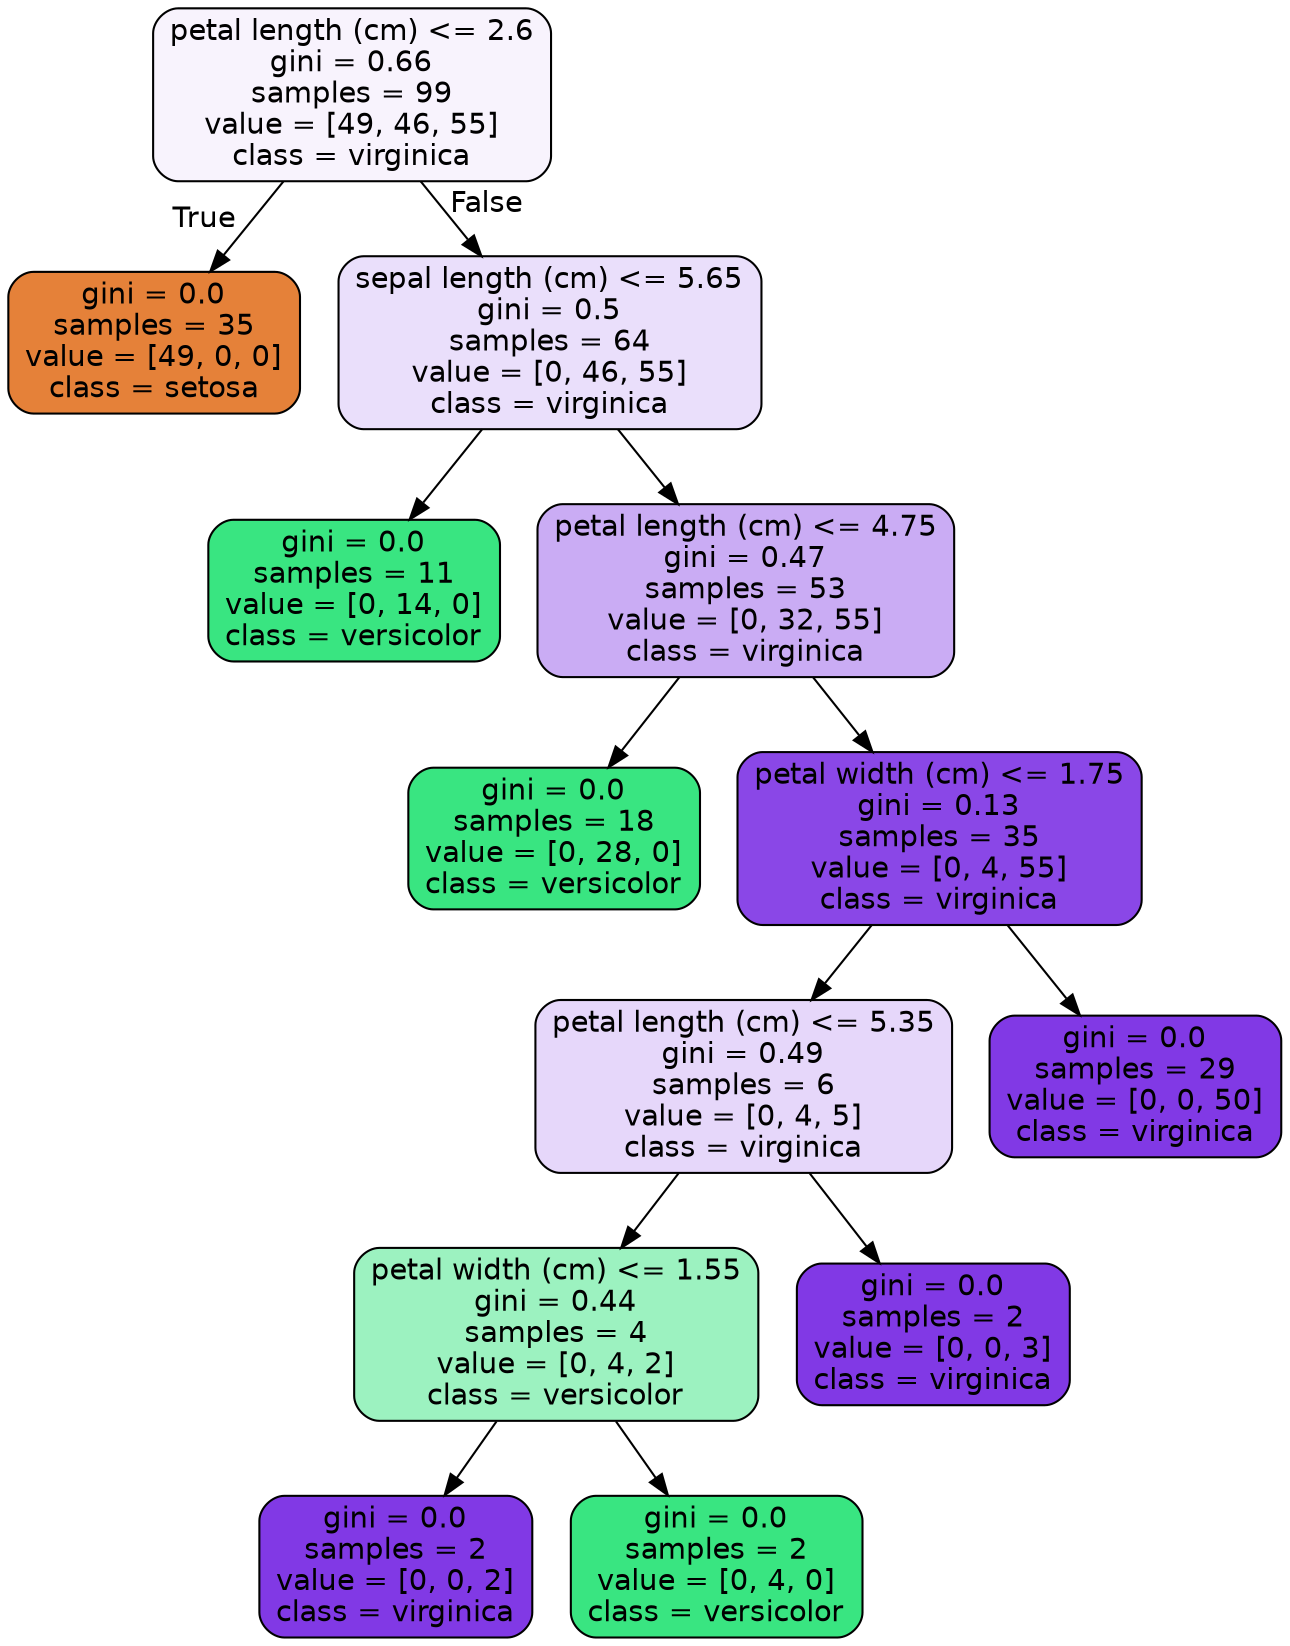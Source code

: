 digraph Tree {
node [shape=box, style="filled, rounded", color="black", fontname=helvetica] ;
edge [fontname=helvetica] ;
0 [label="petal length (cm) <= 2.6\ngini = 0.66\nsamples = 99\nvalue = [49, 46, 55]\nclass = virginica", fillcolor="#f8f3fd"] ;
1 [label="gini = 0.0\nsamples = 35\nvalue = [49, 0, 0]\nclass = setosa", fillcolor="#e58139"] ;
0 -> 1 [labeldistance=2.5, labelangle=45, headlabel="True"] ;
2 [label="sepal length (cm) <= 5.65\ngini = 0.5\nsamples = 64\nvalue = [0, 46, 55]\nclass = virginica", fillcolor="#eadffb"] ;
0 -> 2 [labeldistance=2.5, labelangle=-45, headlabel="False"] ;
3 [label="gini = 0.0\nsamples = 11\nvalue = [0, 14, 0]\nclass = versicolor", fillcolor="#39e581"] ;
2 -> 3 ;
4 [label="petal length (cm) <= 4.75\ngini = 0.47\nsamples = 53\nvalue = [0, 32, 55]\nclass = virginica", fillcolor="#caacf4"] ;
2 -> 4 ;
5 [label="gini = 0.0\nsamples = 18\nvalue = [0, 28, 0]\nclass = versicolor", fillcolor="#39e581"] ;
4 -> 5 ;
6 [label="petal width (cm) <= 1.75\ngini = 0.13\nsamples = 35\nvalue = [0, 4, 55]\nclass = virginica", fillcolor="#8a47e7"] ;
4 -> 6 ;
7 [label="petal length (cm) <= 5.35\ngini = 0.49\nsamples = 6\nvalue = [0, 4, 5]\nclass = virginica", fillcolor="#e6d7fa"] ;
6 -> 7 ;
8 [label="petal width (cm) <= 1.55\ngini = 0.44\nsamples = 4\nvalue = [0, 4, 2]\nclass = versicolor", fillcolor="#9cf2c0"] ;
7 -> 8 ;
9 [label="gini = 0.0\nsamples = 2\nvalue = [0, 0, 2]\nclass = virginica", fillcolor="#8139e5"] ;
8 -> 9 ;
10 [label="gini = 0.0\nsamples = 2\nvalue = [0, 4, 0]\nclass = versicolor", fillcolor="#39e581"] ;
8 -> 10 ;
11 [label="gini = 0.0\nsamples = 2\nvalue = [0, 0, 3]\nclass = virginica", fillcolor="#8139e5"] ;
7 -> 11 ;
12 [label="gini = 0.0\nsamples = 29\nvalue = [0, 0, 50]\nclass = virginica", fillcolor="#8139e5"] ;
6 -> 12 ;
}